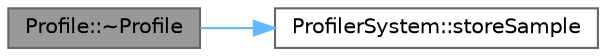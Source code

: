 digraph "Profile::~Profile"
{
 // LATEX_PDF_SIZE
  bgcolor="transparent";
  edge [fontname=Helvetica,fontsize=10,labelfontname=Helvetica,labelfontsize=10];
  node [fontname=Helvetica,fontsize=10,shape=box,height=0.2,width=0.4];
  rankdir="LR";
  Node1 [label="Profile::~Profile",height=0.2,width=0.4,color="gray40", fillcolor="grey60", style="filled", fontcolor="black",tooltip="Finalizes an instance of the Profile class."];
  Node1 -> Node2 [color="steelblue1",style="solid"];
  Node2 [label="ProfilerSystem::storeSample",height=0.2,width=0.4,color="grey40", fillcolor="white", style="filled",URL="$class_profiler_system.html#a730a549816e2e48f092576b1f08f3962",tooltip="Stores the sample."];
}
